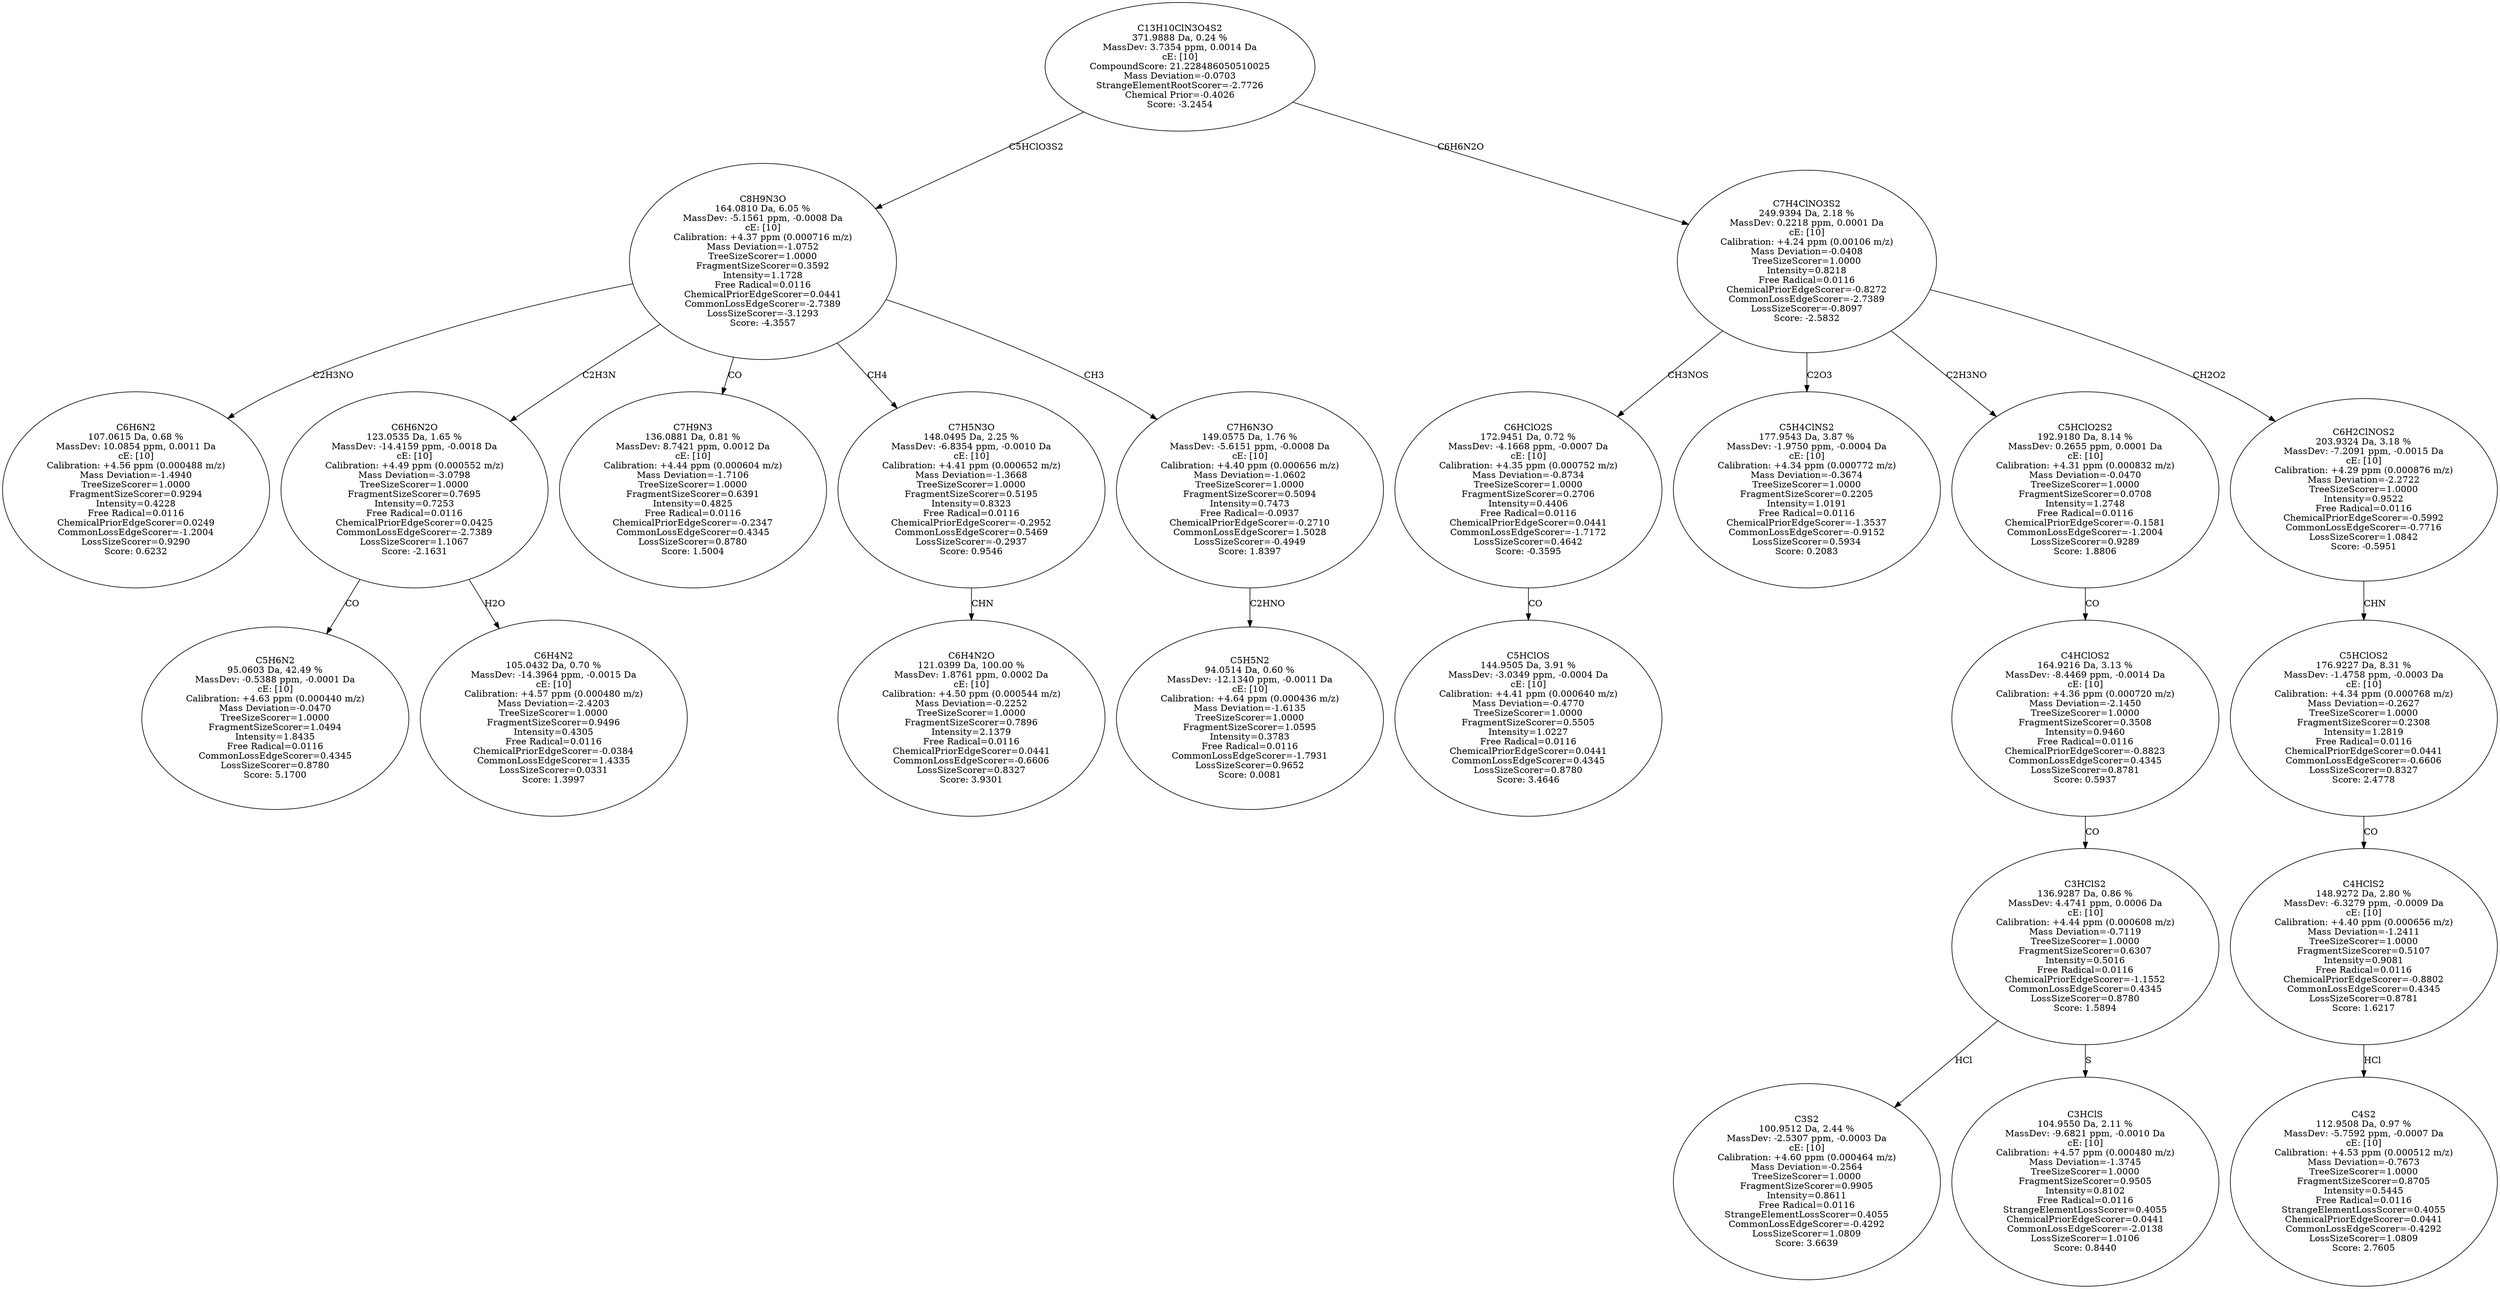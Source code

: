 strict digraph {
v1 [label="C6H6N2\n107.0615 Da, 0.68 %\nMassDev: 10.0854 ppm, 0.0011 Da\ncE: [10]\nCalibration: +4.56 ppm (0.000488 m/z)\nMass Deviation=-1.4940\nTreeSizeScorer=1.0000\nFragmentSizeScorer=0.9294\nIntensity=0.4228\nFree Radical=0.0116\nChemicalPriorEdgeScorer=0.0249\nCommonLossEdgeScorer=-1.2004\nLossSizeScorer=0.9290\nScore: 0.6232"];
v2 [label="C5H6N2\n95.0603 Da, 42.49 %\nMassDev: -0.5388 ppm, -0.0001 Da\ncE: [10]\nCalibration: +4.63 ppm (0.000440 m/z)\nMass Deviation=-0.0470\nTreeSizeScorer=1.0000\nFragmentSizeScorer=1.0494\nIntensity=1.8435\nFree Radical=0.0116\nCommonLossEdgeScorer=0.4345\nLossSizeScorer=0.8780\nScore: 5.1700"];
v3 [label="C6H4N2\n105.0432 Da, 0.70 %\nMassDev: -14.3964 ppm, -0.0015 Da\ncE: [10]\nCalibration: +4.57 ppm (0.000480 m/z)\nMass Deviation=-2.4203\nTreeSizeScorer=1.0000\nFragmentSizeScorer=0.9496\nIntensity=0.4305\nFree Radical=0.0116\nChemicalPriorEdgeScorer=-0.0384\nCommonLossEdgeScorer=1.4335\nLossSizeScorer=0.0331\nScore: 1.3997"];
v4 [label="C6H6N2O\n123.0535 Da, 1.65 %\nMassDev: -14.4159 ppm, -0.0018 Da\ncE: [10]\nCalibration: +4.49 ppm (0.000552 m/z)\nMass Deviation=-3.0798\nTreeSizeScorer=1.0000\nFragmentSizeScorer=0.7695\nIntensity=0.7253\nFree Radical=0.0116\nChemicalPriorEdgeScorer=0.0425\nCommonLossEdgeScorer=-2.7389\nLossSizeScorer=1.1067\nScore: -2.1631"];
v5 [label="C7H9N3\n136.0881 Da, 0.81 %\nMassDev: 8.7421 ppm, 0.0012 Da\ncE: [10]\nCalibration: +4.44 ppm (0.000604 m/z)\nMass Deviation=-1.7106\nTreeSizeScorer=1.0000\nFragmentSizeScorer=0.6391\nIntensity=0.4825\nFree Radical=0.0116\nChemicalPriorEdgeScorer=-0.2347\nCommonLossEdgeScorer=0.4345\nLossSizeScorer=0.8780\nScore: 1.5004"];
v6 [label="C6H4N2O\n121.0399 Da, 100.00 %\nMassDev: 1.8761 ppm, 0.0002 Da\ncE: [10]\nCalibration: +4.50 ppm (0.000544 m/z)\nMass Deviation=-0.2252\nTreeSizeScorer=1.0000\nFragmentSizeScorer=0.7896\nIntensity=2.1379\nFree Radical=0.0116\nChemicalPriorEdgeScorer=0.0441\nCommonLossEdgeScorer=-0.6606\nLossSizeScorer=0.8327\nScore: 3.9301"];
v7 [label="C7H5N3O\n148.0495 Da, 2.25 %\nMassDev: -6.8354 ppm, -0.0010 Da\ncE: [10]\nCalibration: +4.41 ppm (0.000652 m/z)\nMass Deviation=-1.3668\nTreeSizeScorer=1.0000\nFragmentSizeScorer=0.5195\nIntensity=0.8323\nFree Radical=0.0116\nChemicalPriorEdgeScorer=-0.2952\nCommonLossEdgeScorer=0.5469\nLossSizeScorer=-0.2937\nScore: 0.9546"];
v8 [label="C5H5N2\n94.0514 Da, 0.60 %\nMassDev: -12.1340 ppm, -0.0011 Da\ncE: [10]\nCalibration: +4.64 ppm (0.000436 m/z)\nMass Deviation=-1.6135\nTreeSizeScorer=1.0000\nFragmentSizeScorer=1.0595\nIntensity=0.3783\nFree Radical=0.0116\nCommonLossEdgeScorer=-1.7931\nLossSizeScorer=0.9652\nScore: 0.0081"];
v9 [label="C7H6N3O\n149.0575 Da, 1.76 %\nMassDev: -5.6151 ppm, -0.0008 Da\ncE: [10]\nCalibration: +4.40 ppm (0.000656 m/z)\nMass Deviation=-1.0602\nTreeSizeScorer=1.0000\nFragmentSizeScorer=0.5094\nIntensity=0.7473\nFree Radical=-0.0937\nChemicalPriorEdgeScorer=-0.2710\nCommonLossEdgeScorer=1.5028\nLossSizeScorer=-0.4949\nScore: 1.8397"];
v10 [label="C8H9N3O\n164.0810 Da, 6.05 %\nMassDev: -5.1561 ppm, -0.0008 Da\ncE: [10]\nCalibration: +4.37 ppm (0.000716 m/z)\nMass Deviation=-1.0752\nTreeSizeScorer=1.0000\nFragmentSizeScorer=0.3592\nIntensity=1.1728\nFree Radical=0.0116\nChemicalPriorEdgeScorer=0.0441\nCommonLossEdgeScorer=-2.7389\nLossSizeScorer=-3.1293\nScore: -4.3557"];
v11 [label="C5HClOS\n144.9505 Da, 3.91 %\nMassDev: -3.0349 ppm, -0.0004 Da\ncE: [10]\nCalibration: +4.41 ppm (0.000640 m/z)\nMass Deviation=-0.4770\nTreeSizeScorer=1.0000\nFragmentSizeScorer=0.5505\nIntensity=1.0227\nFree Radical=0.0116\nChemicalPriorEdgeScorer=0.0441\nCommonLossEdgeScorer=0.4345\nLossSizeScorer=0.8780\nScore: 3.4646"];
v12 [label="C6HClO2S\n172.9451 Da, 0.72 %\nMassDev: -4.1668 ppm, -0.0007 Da\ncE: [10]\nCalibration: +4.35 ppm (0.000752 m/z)\nMass Deviation=-0.8734\nTreeSizeScorer=1.0000\nFragmentSizeScorer=0.2706\nIntensity=0.4406\nFree Radical=0.0116\nChemicalPriorEdgeScorer=0.0441\nCommonLossEdgeScorer=-1.7172\nLossSizeScorer=0.4642\nScore: -0.3595"];
v13 [label="C5H4ClNS2\n177.9543 Da, 3.87 %\nMassDev: -1.9750 ppm, -0.0004 Da\ncE: [10]\nCalibration: +4.34 ppm (0.000772 m/z)\nMass Deviation=-0.3674\nTreeSizeScorer=1.0000\nFragmentSizeScorer=0.2205\nIntensity=1.0191\nFree Radical=0.0116\nChemicalPriorEdgeScorer=-1.3537\nCommonLossEdgeScorer=-0.9152\nLossSizeScorer=0.5934\nScore: 0.2083"];
v14 [label="C3S2\n100.9512 Da, 2.44 %\nMassDev: -2.5307 ppm, -0.0003 Da\ncE: [10]\nCalibration: +4.60 ppm (0.000464 m/z)\nMass Deviation=-0.2564\nTreeSizeScorer=1.0000\nFragmentSizeScorer=0.9905\nIntensity=0.8611\nFree Radical=0.0116\nStrangeElementLossScorer=0.4055\nCommonLossEdgeScorer=-0.4292\nLossSizeScorer=1.0809\nScore: 3.6639"];
v15 [label="C3HClS\n104.9550 Da, 2.11 %\nMassDev: -9.6821 ppm, -0.0010 Da\ncE: [10]\nCalibration: +4.57 ppm (0.000480 m/z)\nMass Deviation=-1.3745\nTreeSizeScorer=1.0000\nFragmentSizeScorer=0.9505\nIntensity=0.8102\nFree Radical=0.0116\nStrangeElementLossScorer=0.4055\nChemicalPriorEdgeScorer=0.0441\nCommonLossEdgeScorer=-2.0138\nLossSizeScorer=1.0106\nScore: 0.8440"];
v16 [label="C3HClS2\n136.9287 Da, 0.86 %\nMassDev: 4.4741 ppm, 0.0006 Da\ncE: [10]\nCalibration: +4.44 ppm (0.000608 m/z)\nMass Deviation=-0.7119\nTreeSizeScorer=1.0000\nFragmentSizeScorer=0.6307\nIntensity=0.5016\nFree Radical=0.0116\nChemicalPriorEdgeScorer=-1.1552\nCommonLossEdgeScorer=0.4345\nLossSizeScorer=0.8780\nScore: 1.5894"];
v17 [label="C4HClOS2\n164.9216 Da, 3.13 %\nMassDev: -8.4469 ppm, -0.0014 Da\ncE: [10]\nCalibration: +4.36 ppm (0.000720 m/z)\nMass Deviation=-2.1450\nTreeSizeScorer=1.0000\nFragmentSizeScorer=0.3508\nIntensity=0.9460\nFree Radical=0.0116\nChemicalPriorEdgeScorer=-0.8823\nCommonLossEdgeScorer=0.4345\nLossSizeScorer=0.8781\nScore: 0.5937"];
v18 [label="C5HClO2S2\n192.9180 Da, 8.14 %\nMassDev: 0.2655 ppm, 0.0001 Da\ncE: [10]\nCalibration: +4.31 ppm (0.000832 m/z)\nMass Deviation=-0.0470\nTreeSizeScorer=1.0000\nFragmentSizeScorer=0.0708\nIntensity=1.2748\nFree Radical=0.0116\nChemicalPriorEdgeScorer=-0.1581\nCommonLossEdgeScorer=-1.2004\nLossSizeScorer=0.9289\nScore: 1.8806"];
v19 [label="C4S2\n112.9508 Da, 0.97 %\nMassDev: -5.7592 ppm, -0.0007 Da\ncE: [10]\nCalibration: +4.53 ppm (0.000512 m/z)\nMass Deviation=-0.7673\nTreeSizeScorer=1.0000\nFragmentSizeScorer=0.8705\nIntensity=0.5445\nFree Radical=0.0116\nStrangeElementLossScorer=0.4055\nChemicalPriorEdgeScorer=0.0441\nCommonLossEdgeScorer=-0.4292\nLossSizeScorer=1.0809\nScore: 2.7605"];
v20 [label="C4HClS2\n148.9272 Da, 2.80 %\nMassDev: -6.3279 ppm, -0.0009 Da\ncE: [10]\nCalibration: +4.40 ppm (0.000656 m/z)\nMass Deviation=-1.2411\nTreeSizeScorer=1.0000\nFragmentSizeScorer=0.5107\nIntensity=0.9081\nFree Radical=0.0116\nChemicalPriorEdgeScorer=-0.8802\nCommonLossEdgeScorer=0.4345\nLossSizeScorer=0.8781\nScore: 1.6217"];
v21 [label="C5HClOS2\n176.9227 Da, 8.31 %\nMassDev: -1.4758 ppm, -0.0003 Da\ncE: [10]\nCalibration: +4.34 ppm (0.000768 m/z)\nMass Deviation=-0.2627\nTreeSizeScorer=1.0000\nFragmentSizeScorer=0.2308\nIntensity=1.2819\nFree Radical=0.0116\nChemicalPriorEdgeScorer=0.0441\nCommonLossEdgeScorer=-0.6606\nLossSizeScorer=0.8327\nScore: 2.4778"];
v22 [label="C6H2ClNOS2\n203.9324 Da, 3.18 %\nMassDev: -7.2091 ppm, -0.0015 Da\ncE: [10]\nCalibration: +4.29 ppm (0.000876 m/z)\nMass Deviation=-2.2722\nTreeSizeScorer=1.0000\nIntensity=0.9522\nFree Radical=0.0116\nChemicalPriorEdgeScorer=-0.5992\nCommonLossEdgeScorer=-0.7716\nLossSizeScorer=1.0842\nScore: -0.5951"];
v23 [label="C7H4ClNO3S2\n249.9394 Da, 2.18 %\nMassDev: 0.2218 ppm, 0.0001 Da\ncE: [10]\nCalibration: +4.24 ppm (0.00106 m/z)\nMass Deviation=-0.0408\nTreeSizeScorer=1.0000\nIntensity=0.8218\nFree Radical=0.0116\nChemicalPriorEdgeScorer=-0.8272\nCommonLossEdgeScorer=-2.7389\nLossSizeScorer=-0.8097\nScore: -2.5832"];
v24 [label="C13H10ClN3O4S2\n371.9888 Da, 0.24 %\nMassDev: 3.7354 ppm, 0.0014 Da\ncE: [10]\nCompoundScore: 21.228486050510025\nMass Deviation=-0.0703\nStrangeElementRootScorer=-2.7726\nChemical Prior=-0.4026\nScore: -3.2454"];
v10 -> v1 [label="C2H3NO"];
v4 -> v2 [label="CO"];
v4 -> v3 [label="H2O"];
v10 -> v4 [label="C2H3N"];
v10 -> v5 [label="CO"];
v7 -> v6 [label="CHN"];
v10 -> v7 [label="CH4"];
v9 -> v8 [label="C2HNO"];
v10 -> v9 [label="CH3"];
v24 -> v10 [label="C5HClO3S2"];
v12 -> v11 [label="CO"];
v23 -> v12 [label="CH3NOS"];
v23 -> v13 [label="C2O3"];
v16 -> v14 [label="HCl"];
v16 -> v15 [label="S"];
v17 -> v16 [label="CO"];
v18 -> v17 [label="CO"];
v23 -> v18 [label="C2H3NO"];
v20 -> v19 [label="HCl"];
v21 -> v20 [label="CO"];
v22 -> v21 [label="CHN"];
v23 -> v22 [label="CH2O2"];
v24 -> v23 [label="C6H6N2O"];
}
